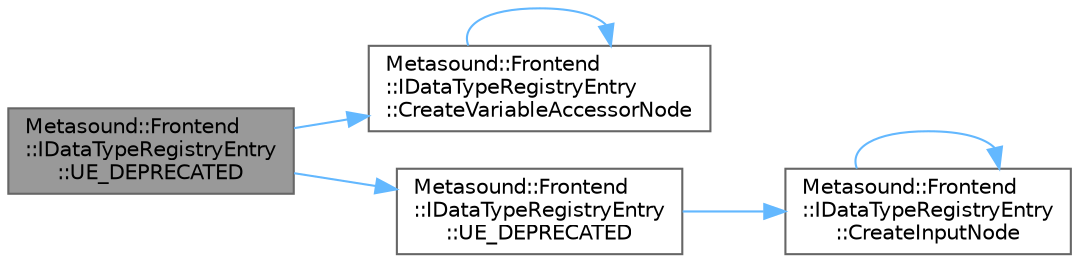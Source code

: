 digraph "Metasound::Frontend::IDataTypeRegistryEntry::UE_DEPRECATED"
{
 // INTERACTIVE_SVG=YES
 // LATEX_PDF_SIZE
  bgcolor="transparent";
  edge [fontname=Helvetica,fontsize=10,labelfontname=Helvetica,labelfontsize=10];
  node [fontname=Helvetica,fontsize=10,shape=box,height=0.2,width=0.4];
  rankdir="LR";
  Node1 [id="Node000001",label="Metasound::Frontend\l::IDataTypeRegistryEntry\l::UE_DEPRECATED",height=0.2,width=0.4,color="gray40", fillcolor="grey60", style="filled", fontcolor="black",tooltip="Create a get variable node for this data type."];
  Node1 -> Node2 [id="edge1_Node000001_Node000002",color="steelblue1",style="solid",tooltip=" "];
  Node2 [id="Node000002",label="Metasound::Frontend\l::IDataTypeRegistryEntry\l::CreateVariableAccessorNode",height=0.2,width=0.4,color="grey40", fillcolor="white", style="filled",URL="$d1/dd1/classMetasound_1_1Frontend_1_1IDataTypeRegistryEntry.html#af8489e22a57dd3146b3c02781db311ac",tooltip="Create a get variable node for this data type."];
  Node2 -> Node2 [id="edge2_Node000002_Node000002",color="steelblue1",style="solid",tooltip=" "];
  Node1 -> Node3 [id="edge3_Node000001_Node000003",color="steelblue1",style="solid",tooltip=" "];
  Node3 [id="Node000003",label="Metasound::Frontend\l::IDataTypeRegistryEntry\l::UE_DEPRECATED",height=0.2,width=0.4,color="grey40", fillcolor="white", style="filled",URL="$d1/dd1/classMetasound_1_1Frontend_1_1IDataTypeRegistryEntry.html#aabd01b0a2160ca40628e77fa301670fc",tooltip="Create an input node."];
  Node3 -> Node4 [id="edge4_Node000003_Node000004",color="steelblue1",style="solid",tooltip=" "];
  Node4 [id="Node000004",label="Metasound::Frontend\l::IDataTypeRegistryEntry\l::CreateInputNode",height=0.2,width=0.4,color="grey40", fillcolor="white", style="filled",URL="$d1/dd1/classMetasound_1_1Frontend_1_1IDataTypeRegistryEntry.html#abcc5034f9b3ea5fc5350a8a343e0d101",tooltip="Create an input node."];
  Node4 -> Node4 [id="edge5_Node000004_Node000004",color="steelblue1",style="solid",tooltip=" "];
}
